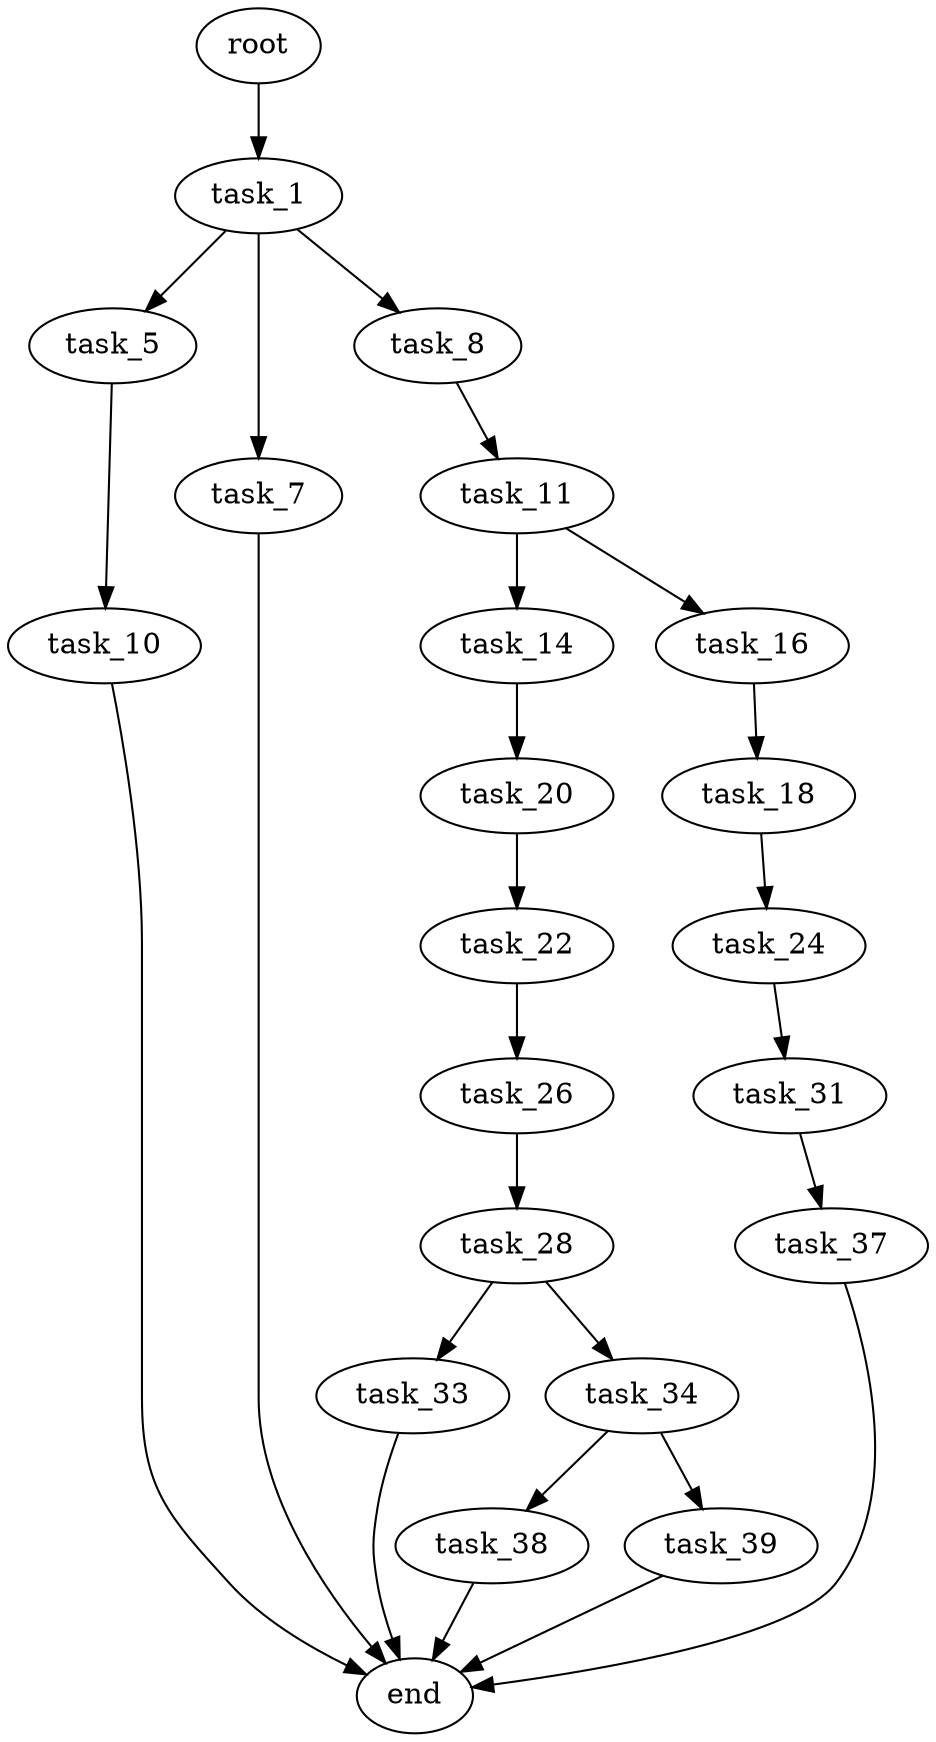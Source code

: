 digraph G {
  root [size="0.000000"];
  task_1 [size="68719476736.000000"];
  task_5 [size="28991029248.000000"];
  task_7 [size="368293445632.000000"];
  task_8 [size="22517715609.000000"];
  task_10 [size="782757789696.000000"];
  task_11 [size="549755813888.000000"];
  task_14 [size="488416300024.000000"];
  task_16 [size="1073741824000.000000"];
  task_18 [size="29761302439.000000"];
  task_20 [size="1081095641776.000000"];
  task_22 [size="53813066348.000000"];
  task_24 [size="136150815212.000000"];
  task_26 [size="684141484.000000"];
  task_28 [size="16212325939.000000"];
  task_31 [size="563376457626.000000"];
  task_33 [size="2979727847.000000"];
  task_34 [size="565185561331.000000"];
  task_37 [size="19131234264.000000"];
  task_38 [size="782757789696.000000"];
  task_39 [size="130709539929.000000"];
  end [size="0.000000"];

  root -> task_1 [size="1.000000"];
  task_1 -> task_5 [size="134217728.000000"];
  task_1 -> task_7 [size="134217728.000000"];
  task_1 -> task_8 [size="134217728.000000"];
  task_5 -> task_10 [size="75497472.000000"];
  task_7 -> end [size="1.000000"];
  task_8 -> task_11 [size="411041792.000000"];
  task_10 -> end [size="1.000000"];
  task_11 -> task_14 [size="536870912.000000"];
  task_11 -> task_16 [size="536870912.000000"];
  task_14 -> task_20 [size="679477248.000000"];
  task_16 -> task_18 [size="838860800.000000"];
  task_18 -> task_24 [size="536870912.000000"];
  task_20 -> task_22 [size="679477248.000000"];
  task_22 -> task_26 [size="134217728.000000"];
  task_24 -> task_31 [size="134217728.000000"];
  task_26 -> task_28 [size="33554432.000000"];
  task_28 -> task_33 [size="301989888.000000"];
  task_28 -> task_34 [size="301989888.000000"];
  task_31 -> task_37 [size="411041792.000000"];
  task_33 -> end [size="1.000000"];
  task_34 -> task_38 [size="536870912.000000"];
  task_34 -> task_39 [size="536870912.000000"];
  task_37 -> end [size="1.000000"];
  task_38 -> end [size="1.000000"];
  task_39 -> end [size="1.000000"];
}
